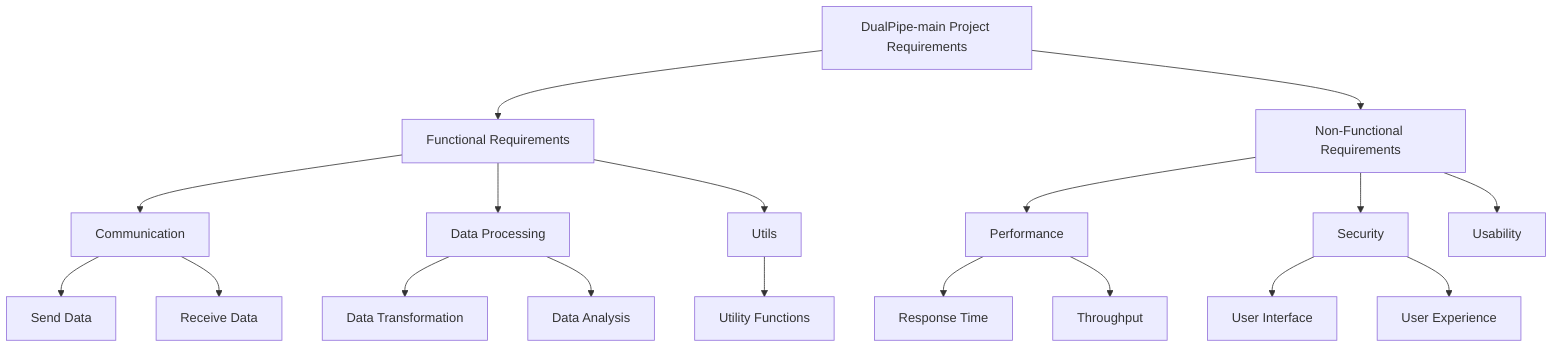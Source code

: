 graph TD
 A[DualPipe-main Project Requirements] --> B[Functional Requirements]
 A --> C[Non-Functional Requirements]
 B --> D[Communication]
 B --> E[Data Processing]
 B --> F[Utils]
 C --> G[Performance]
 C --> H[Security]
 C --> I[Usability]
 D --> J[Send Data]
 D --> K[Receive Data]
 E --> L[Data Transformation]
 E --> M[Data Analysis]
 F --> N[Utility Functions]
 G --> O[Response Time]
 G --> P[Throughput]
 H --> Q[User Interface]
 H --> R[User Experience]